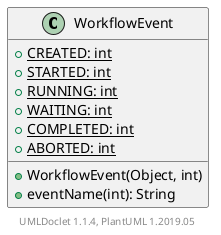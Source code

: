@startuml

    class WorkflowEvent [[WorkflowEvent.html]] {
        {static} +CREATED: int
        {static} +STARTED: int
        {static} +RUNNING: int
        {static} +WAITING: int
        {static} +COMPLETED: int
        {static} +ABORTED: int
        +WorkflowEvent(Object, int)
        +eventName(int): String
    }


    center footer UMLDoclet 1.1.4, PlantUML 1.2019.05
@enduml
